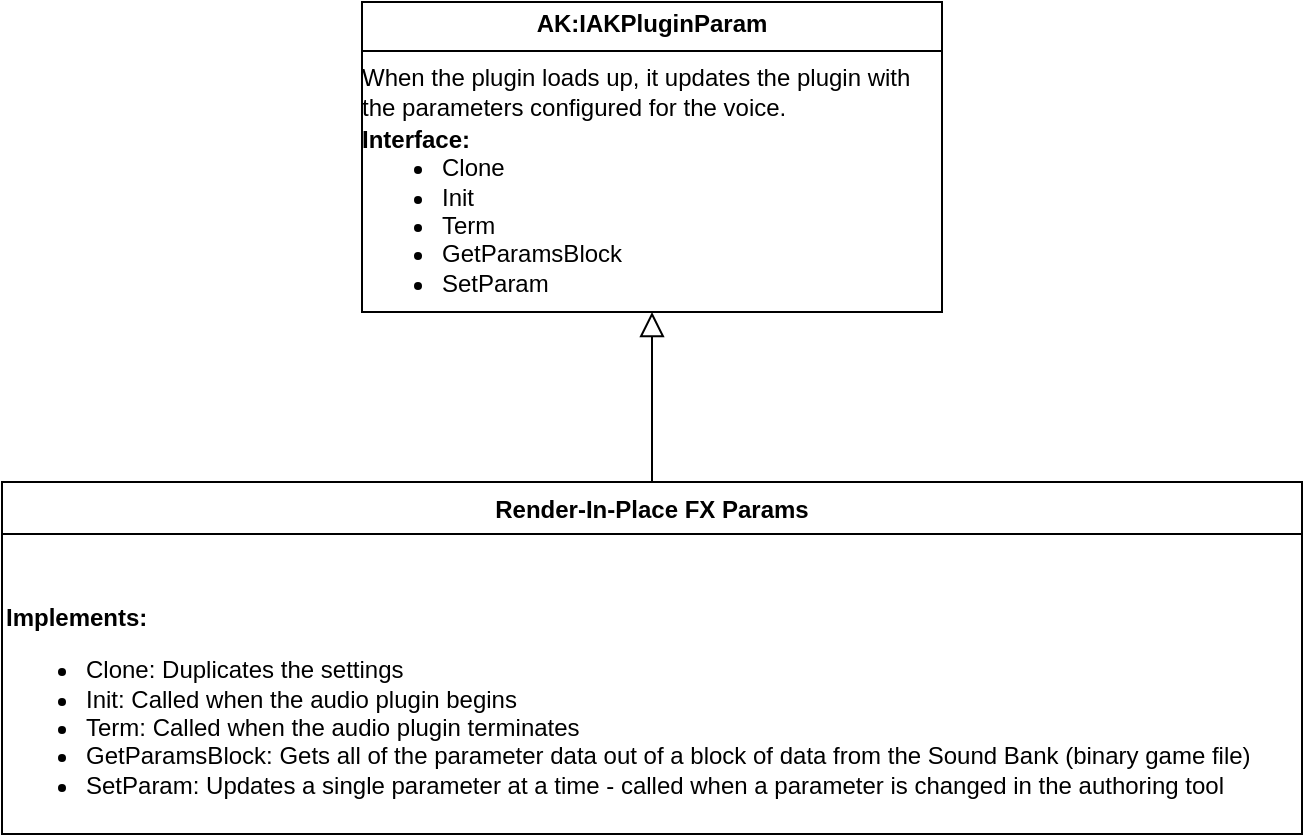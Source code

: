 <mxfile version="26.0.16">
  <diagram id="C5RBs43oDa-KdzZeNtuy" name="Page-1">
    <mxGraphModel dx="2029" dy="1110" grid="1" gridSize="10" guides="1" tooltips="1" connect="1" arrows="1" fold="1" page="1" pageScale="1" pageWidth="827" pageHeight="1169" math="0" shadow="0">
      <root>
        <mxCell id="WIyWlLk6GJQsqaUBKTNV-0" />
        <mxCell id="WIyWlLk6GJQsqaUBKTNV-1" parent="WIyWlLk6GJQsqaUBKTNV-0" />
        <mxCell id="zkfFHV4jXpPFQw0GAbJ--6" value="Render-In-Place FX Params" style="swimlane;fontStyle=1;align=center;verticalAlign=top;childLayout=stackLayout;horizontal=1;startSize=26;horizontalStack=0;resizeParent=1;resizeLast=0;collapsible=1;marginBottom=0;rounded=0;shadow=0;strokeWidth=1;" parent="WIyWlLk6GJQsqaUBKTNV-1" vertex="1">
          <mxGeometry x="220" y="240" width="650" height="176" as="geometry">
            <mxRectangle x="130" y="380" width="160" height="26" as="alternateBounds" />
          </mxGeometry>
        </mxCell>
        <mxCell id="jRMsdsLBTb_23Ixo8NRA-0" value="&lt;div&gt;&lt;b&gt;&lt;br&gt;&lt;/b&gt;&lt;/div&gt;&lt;div&gt;&lt;b&gt;&lt;br&gt;&lt;/b&gt;&lt;/div&gt;&lt;div&gt;&lt;b&gt;Implements:&lt;/b&gt;&lt;/div&gt;&lt;ul&gt;&lt;li&gt;Clone: Duplicates the settings&lt;/li&gt;&lt;li&gt;Init: Called when the audio plugin begins&lt;/li&gt;&lt;li&gt;Term: Called when the audio plugin terminates&lt;/li&gt;&lt;li&gt;GetParamsBlock: Gets all of the parameter data out of a block of data from the Sound Bank (binary game file)&lt;/li&gt;&lt;li&gt;SetParam: Updates a single parameter at a time - called when a parameter is changed in the authoring tool&amp;nbsp;&lt;/li&gt;&lt;/ul&gt;" style="text;html=1;align=left;verticalAlign=middle;resizable=0;points=[];autosize=1;strokeColor=none;fillColor=none;" parent="zkfFHV4jXpPFQw0GAbJ--6" vertex="1">
          <mxGeometry y="26" width="650" height="150" as="geometry" />
        </mxCell>
        <mxCell id="zkfFHV4jXpPFQw0GAbJ--12" value="" style="endArrow=block;endSize=10;endFill=0;shadow=0;strokeWidth=1;rounded=0;elbow=vertical;" parent="WIyWlLk6GJQsqaUBKTNV-1" source="zkfFHV4jXpPFQw0GAbJ--6" edge="1">
          <mxGeometry width="160" relative="1" as="geometry">
            <mxPoint x="200" y="203" as="sourcePoint" />
            <mxPoint x="545" y="155" as="targetPoint" />
          </mxGeometry>
        </mxCell>
        <mxCell id="jRMsdsLBTb_23Ixo8NRA-1" value="&lt;p style=&quot;margin:0px;margin-top:4px;text-align:center;&quot;&gt;&lt;b&gt;AK:IAKPluginParam&lt;/b&gt;&lt;/p&gt;&lt;hr size=&quot;1&quot; style=&quot;border-style:solid;&quot;&gt;When the plugin loads up, it updates the plugin with the parameters configured for the voice.&amp;nbsp;&lt;div style=&quot;height:2px;&quot;&gt;&lt;br&gt;&lt;/div&gt;&lt;div style=&quot;height:2px;&quot;&gt;&lt;b&gt;Interface:&lt;/b&gt;&lt;/div&gt;&lt;div style=&quot;height:2px;&quot;&gt;&lt;ul&gt;&lt;li&gt;Clone&lt;/li&gt;&lt;li&gt;Init&lt;/li&gt;&lt;li&gt;Term&lt;/li&gt;&lt;li&gt;GetParamsBlock&lt;/li&gt;&lt;li&gt;SetParam&lt;/li&gt;&lt;/ul&gt;&lt;/div&gt;" style="verticalAlign=top;align=left;overflow=fill;html=1;whiteSpace=wrap;perimeterSpacing=0;spacingTop=0;" parent="WIyWlLk6GJQsqaUBKTNV-1" vertex="1">
          <mxGeometry x="400" width="290" height="155" as="geometry" />
        </mxCell>
      </root>
    </mxGraphModel>
  </diagram>
</mxfile>
